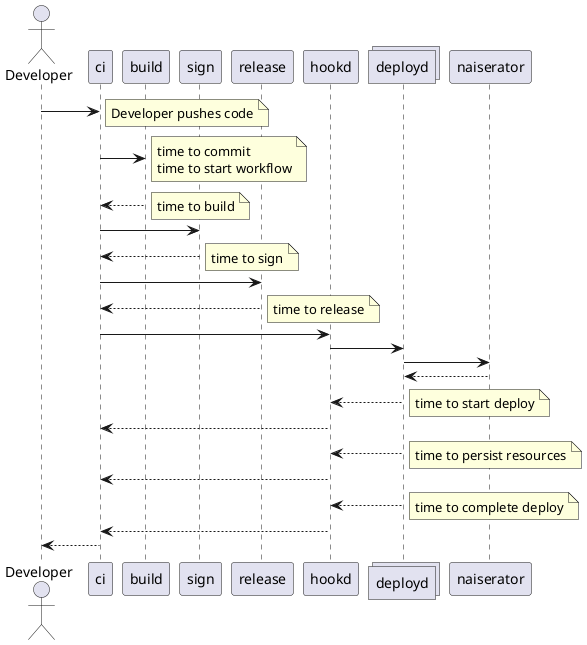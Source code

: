 
Which metrics can we collect from the pipeline?


@startuml component

actor developer as "Developer"
participant ci
participant build
participant sign
participant release
participant hookd
collections deployd
participant naiserator

developer -> ci
note right: Developer pushes code
ci -> build
note right: time to commit\n\
time to start workflow
build --> ci
note right: time to build

ci -> sign
sign --> ci
note right: time to sign

ci -> release
release --> ci
note right: time to release

ci -> hookd
hookd -> deployd
deployd -> naiserator

naiserator --> deployd
deployd --> hookd
note right: time to start deploy
hookd --> ci

deployd --> hookd
note right: time to persist resources
hookd --> ci

deployd --> hookd
note right: time to complete deploy

hookd --> ci
ci --> developer

@enduml
